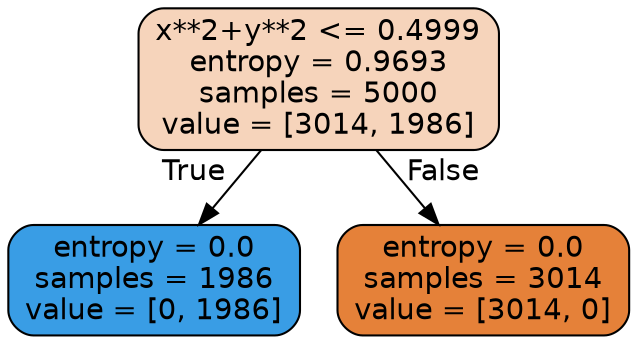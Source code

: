 digraph Tree {
node [shape=box, style="filled, rounded", color="black", fontname=helvetica] ;
edge [fontname=helvetica] ;
0 [label="x**2+y**2 <= 0.4999\nentropy = 0.9693\nsamples = 5000\nvalue = [3014, 1986]", fillcolor="#e5813957"] ;
1 [label="entropy = 0.0\nsamples = 1986\nvalue = [0, 1986]", fillcolor="#399de5ff"] ;
0 -> 1 [labeldistance=2.5, labelangle=45, headlabel="True"] ;
2 [label="entropy = 0.0\nsamples = 3014\nvalue = [3014, 0]", fillcolor="#e58139ff"] ;
0 -> 2 [labeldistance=2.5, labelangle=-45, headlabel="False"] ;
}